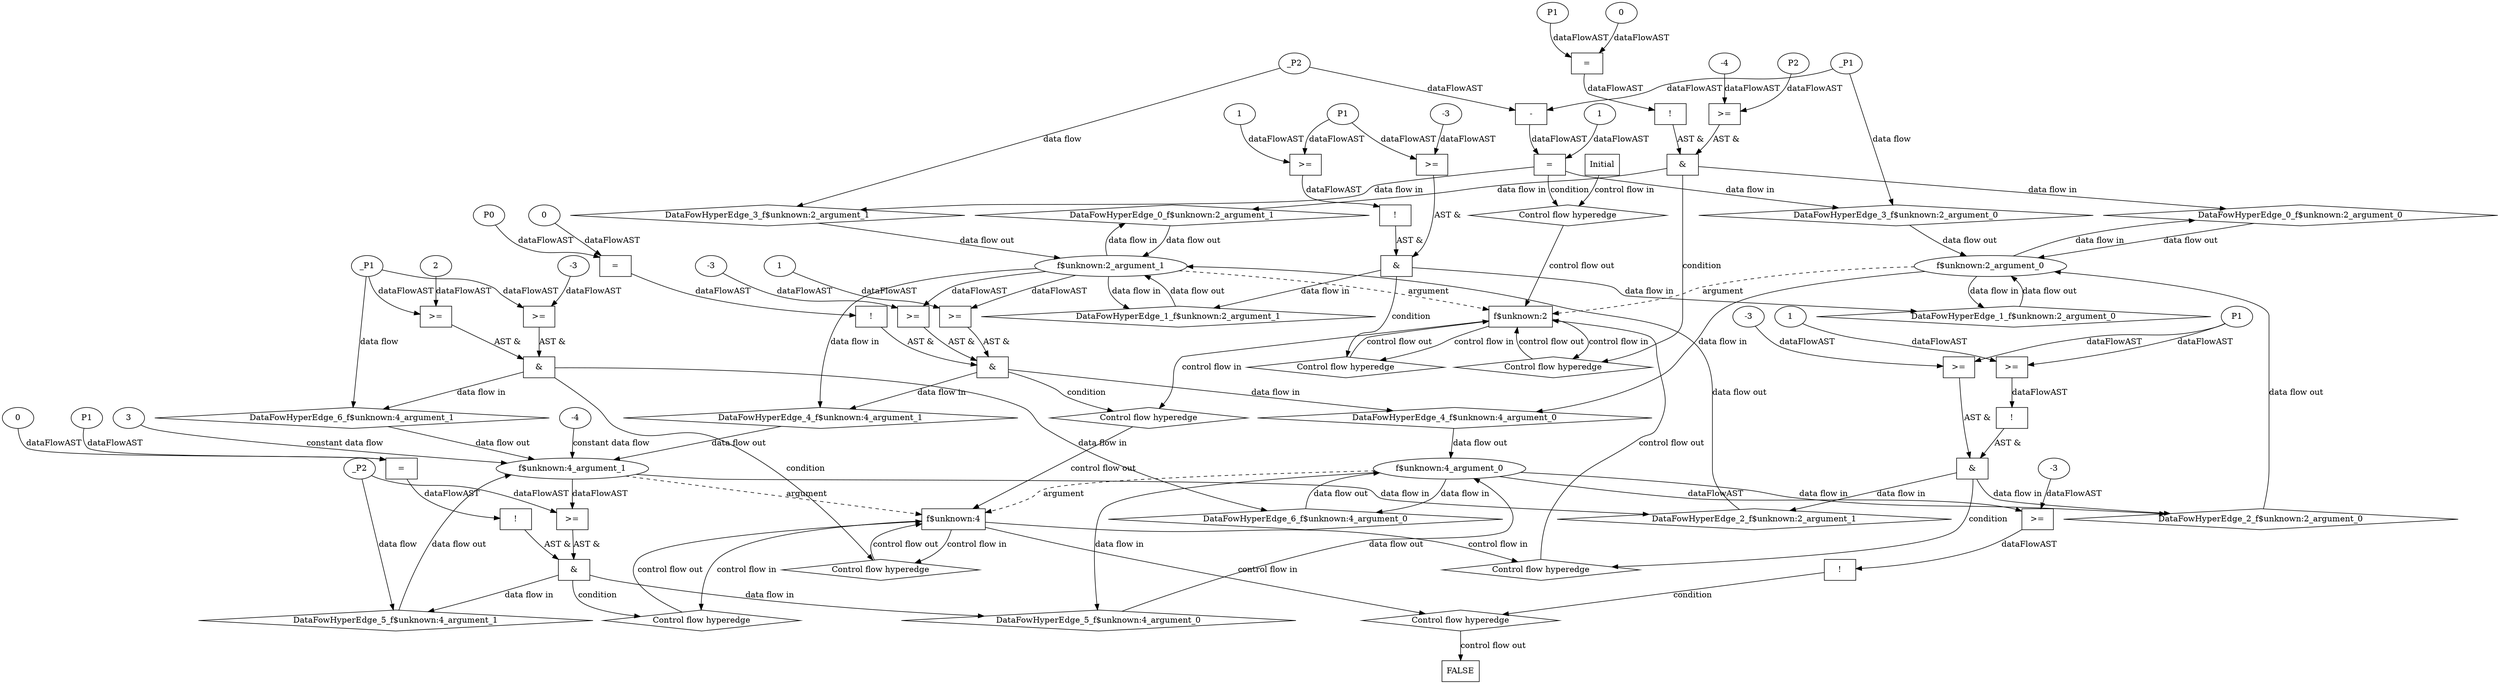 digraph dag {
"f$unknown:2" [label="f$unknown:2" nodeName="f$unknown:2" class=cfn  shape="rect"];
"f$unknown:4" [label="f$unknown:4" nodeName="f$unknown:4" class=cfn  shape="rect"];
FALSE [label="FALSE" nodeName=FALSE class=cfn  shape="rect"];
Initial [label="Initial" nodeName=Initial class=cfn  shape="rect"];
ControlFowHyperEdge_0 [label="Control flow hyperedge" nodeName=ControlFowHyperEdge_0 class=controlFlowHyperEdge shape="diamond"];
"f$unknown:2" -> ControlFowHyperEdge_0 [label="control flow in"]
ControlFowHyperEdge_0 -> "f$unknown:2" [label="control flow out"]
ControlFowHyperEdge_1 [label="Control flow hyperedge" nodeName=ControlFowHyperEdge_1 class=controlFlowHyperEdge shape="diamond"];
"f$unknown:2" -> ControlFowHyperEdge_1 [label="control flow in"]
ControlFowHyperEdge_1 -> "f$unknown:2" [label="control flow out"]
ControlFowHyperEdge_2 [label="Control flow hyperedge" nodeName=ControlFowHyperEdge_2 class=controlFlowHyperEdge shape="diamond"];
"f$unknown:4" -> ControlFowHyperEdge_2 [label="control flow in"]
ControlFowHyperEdge_2 -> "f$unknown:2" [label="control flow out"]
ControlFowHyperEdge_3 [label="Control flow hyperedge" nodeName=ControlFowHyperEdge_3 class=controlFlowHyperEdge shape="diamond"];
"Initial" -> ControlFowHyperEdge_3 [label="control flow in"]
ControlFowHyperEdge_3 -> "f$unknown:2" [label="control flow out"]
ControlFowHyperEdge_4 [label="Control flow hyperedge" nodeName=ControlFowHyperEdge_4 class=controlFlowHyperEdge shape="diamond"];
"f$unknown:2" -> ControlFowHyperEdge_4 [label="control flow in"]
ControlFowHyperEdge_4 -> "f$unknown:4" [label="control flow out"]
ControlFowHyperEdge_5 [label="Control flow hyperedge" nodeName=ControlFowHyperEdge_5 class=controlFlowHyperEdge shape="diamond"];
"f$unknown:4" -> ControlFowHyperEdge_5 [label="control flow in"]
ControlFowHyperEdge_5 -> "f$unknown:4" [label="control flow out"]
ControlFowHyperEdge_6 [label="Control flow hyperedge" nodeName=ControlFowHyperEdge_6 class=controlFlowHyperEdge shape="diamond"];
"f$unknown:4" -> ControlFowHyperEdge_6 [label="control flow in"]
ControlFowHyperEdge_6 -> "f$unknown:4" [label="control flow out"]
ControlFowHyperEdge_7 [label="Control flow hyperedge" nodeName=ControlFowHyperEdge_7 class=controlFlowHyperEdge shape="diamond"];
"f$unknown:4" -> ControlFowHyperEdge_7 [label="control flow in"]
ControlFowHyperEdge_7 -> "FALSE" [label="control flow out"]
"f$unknown:2_argument_0" [label="f$unknown:2_argument_0" nodeName=argument0 class=argument  head="f$unknown:2" shape="oval"];
"f$unknown:2_argument_0" -> "f$unknown:2"[label="argument" style="dashed"]
"f$unknown:2_argument_1" [label="f$unknown:2_argument_1" nodeName=argument1 class=argument  head="f$unknown:2" shape="oval"];
"f$unknown:2_argument_1" -> "f$unknown:2"[label="argument" style="dashed"]
"f$unknown:4_argument_0" [label="f$unknown:4_argument_0" nodeName=argument0 class=argument  head="f$unknown:4" shape="oval"];
"f$unknown:4_argument_0" -> "f$unknown:4"[label="argument" style="dashed"]
"f$unknown:4_argument_1" [label="f$unknown:4_argument_1" nodeName=argument1 class=argument  head="f$unknown:4" shape="oval"];
"f$unknown:4_argument_1" -> "f$unknown:4"[label="argument" style="dashed"]

"xxxf$unknown:2___f$unknown:2_0xxx_and" [label="&" nodeName="xxxf$unknown:2___f$unknown:2_0xxx_and" class=Operator shape="rect"];
"xxxf$unknown:2___f$unknown:2_0xxxguard_0_node_0" [label="!" nodeName="xxxf$unknown:2___f$unknown:2_0xxxguard_0_node_0" class=Operator shape="rect"];
"xxxf$unknown:2___f$unknown:2_0xxxguard_0_node_1" [label="=" nodeName="xxxf$unknown:2___f$unknown:2_0xxxguard_0_node_1" class=Operator  shape="rect"];
"xxxf$unknown:2___f$unknown:2_0xxxguard_0_node_2" [label="P1" nodeName="xxxf$unknown:2___f$unknown:2_0xxxguard_0_node_2" class=Constant ];
"xxxf$unknown:2___f$unknown:2_0xxxguard_0_node_3" [label="0" nodeName="xxxf$unknown:2___f$unknown:2_0xxxguard_0_node_3" class=Literal ];
"xxxf$unknown:2___f$unknown:2_0xxxguard_0_node_1" -> "xxxf$unknown:2___f$unknown:2_0xxxguard_0_node_0"[label="dataFlowAST"]
"xxxf$unknown:2___f$unknown:2_0xxxguard_0_node_2" -> "xxxf$unknown:2___f$unknown:2_0xxxguard_0_node_1"[label="dataFlowAST"]
"xxxf$unknown:2___f$unknown:2_0xxxguard_0_node_3" -> "xxxf$unknown:2___f$unknown:2_0xxxguard_0_node_1"[label="dataFlowAST"]

"xxxf$unknown:2___f$unknown:2_0xxxguard_0_node_0" -> "xxxf$unknown:2___f$unknown:2_0xxx_and" [label="AST &"];
"xxxf$unknown:2___f$unknown:2_0xxxguard1_node_0" [label=">=" nodeName="xxxf$unknown:2___f$unknown:2_0xxxguard1_node_0" class=Operator  shape="rect"];
"xxxf$unknown:2___f$unknown:2_0xxxguard1_node_1" [label="-4" nodeName="xxxf$unknown:2___f$unknown:2_0xxxguard1_node_1" class=Literal ];
"xxxf$unknown:2___f$unknown:2_0xxxguard1_node_2" [label="P2" nodeName="xxxf$unknown:2___f$unknown:2_0xxxguard1_node_2" class=Constant ];
"xxxf$unknown:2___f$unknown:2_0xxxguard1_node_1" -> "xxxf$unknown:2___f$unknown:2_0xxxguard1_node_0"[label="dataFlowAST"]
"xxxf$unknown:2___f$unknown:2_0xxxguard1_node_2" -> "xxxf$unknown:2___f$unknown:2_0xxxguard1_node_0"[label="dataFlowAST"]

"xxxf$unknown:2___f$unknown:2_0xxxguard1_node_0" -> "xxxf$unknown:2___f$unknown:2_0xxx_and" [label="AST &"];
"xxxf$unknown:2___f$unknown:2_0xxx_and" -> "ControlFowHyperEdge_0" [label="condition"];
"xxxf$unknown:2___f$unknown:2_1xxx_and" [label="&" nodeName="xxxf$unknown:2___f$unknown:2_1xxx_and" class=Operator shape="rect"];
"xxxf$unknown:2___f$unknown:2_1xxxguard_0_node_0" [label="!" nodeName="xxxf$unknown:2___f$unknown:2_1xxxguard_0_node_0" class=Operator shape="rect"];
"xxxf$unknown:2___f$unknown:2_1xxxguard_0_node_1" [label=">=" nodeName="xxxf$unknown:2___f$unknown:2_1xxxguard_0_node_1" class=Operator  shape="rect"];
"xxxf$unknown:2___f$unknown:2_1xxxguard_0_node_2" [label="1" nodeName="xxxf$unknown:2___f$unknown:2_1xxxguard_0_node_2" class=Literal ];
"xxxf$unknown:2___f$unknown:2_1xxxguard_0_node_3" [label="P1" nodeName="xxxf$unknown:2___f$unknown:2_1xxxguard_0_node_3" class=Constant ];
"xxxf$unknown:2___f$unknown:2_1xxxguard_0_node_1" -> "xxxf$unknown:2___f$unknown:2_1xxxguard_0_node_0"[label="dataFlowAST"]
"xxxf$unknown:2___f$unknown:2_1xxxguard_0_node_2" -> "xxxf$unknown:2___f$unknown:2_1xxxguard_0_node_1"[label="dataFlowAST"]
"xxxf$unknown:2___f$unknown:2_1xxxguard_0_node_3" -> "xxxf$unknown:2___f$unknown:2_1xxxguard_0_node_1"[label="dataFlowAST"]

"xxxf$unknown:2___f$unknown:2_1xxxguard_0_node_0" -> "xxxf$unknown:2___f$unknown:2_1xxx_and" [label="AST &"];
"xxxf$unknown:2___f$unknown:2_1xxxguard1_node_0" [label=">=" nodeName="xxxf$unknown:2___f$unknown:2_1xxxguard1_node_0" class=Operator  shape="rect"];
"xxxf$unknown:2___f$unknown:2_1xxxguard1_node_2" [label="-3" nodeName="xxxf$unknown:2___f$unknown:2_1xxxguard1_node_2" class=Literal ];
"xxxf$unknown:2___f$unknown:2_1xxxguard_0_node_3" -> "xxxf$unknown:2___f$unknown:2_1xxxguard1_node_0"[label="dataFlowAST"]
"xxxf$unknown:2___f$unknown:2_1xxxguard1_node_2" -> "xxxf$unknown:2___f$unknown:2_1xxxguard1_node_0"[label="dataFlowAST"]

"xxxf$unknown:2___f$unknown:2_1xxxguard1_node_0" -> "xxxf$unknown:2___f$unknown:2_1xxx_and" [label="AST &"];
"xxxf$unknown:2___f$unknown:2_1xxx_and" -> "ControlFowHyperEdge_1" [label="condition"];
"xxxf$unknown:2___f$unknown:4_2xxx_and" [label="&" nodeName="xxxf$unknown:2___f$unknown:4_2xxx_and" class=Operator shape="rect"];
"xxxf$unknown:2___f$unknown:4_2xxxguard_0_node_0" [label="!" nodeName="xxxf$unknown:2___f$unknown:4_2xxxguard_0_node_0" class=Operator shape="rect"];
"xxxf$unknown:2___f$unknown:4_2xxxguard_0_node_1" [label=">=" nodeName="xxxf$unknown:2___f$unknown:4_2xxxguard_0_node_1" class=Operator  shape="rect"];
"xxxf$unknown:2___f$unknown:4_2xxxguard_0_node_2" [label="1" nodeName="xxxf$unknown:2___f$unknown:4_2xxxguard_0_node_2" class=Literal ];
"xxxf$unknown:2___f$unknown:4_2xxxguard_0_node_3" [label="P1" nodeName="xxxf$unknown:2___f$unknown:4_2xxxguard_0_node_3" class=Constant ];
"xxxf$unknown:2___f$unknown:4_2xxxguard_0_node_1" -> "xxxf$unknown:2___f$unknown:4_2xxxguard_0_node_0"[label="dataFlowAST"]
"xxxf$unknown:2___f$unknown:4_2xxxguard_0_node_2" -> "xxxf$unknown:2___f$unknown:4_2xxxguard_0_node_1"[label="dataFlowAST"]
"xxxf$unknown:2___f$unknown:4_2xxxguard_0_node_3" -> "xxxf$unknown:2___f$unknown:4_2xxxguard_0_node_1"[label="dataFlowAST"]

"xxxf$unknown:2___f$unknown:4_2xxxguard_0_node_0" -> "xxxf$unknown:2___f$unknown:4_2xxx_and" [label="AST &"];
"xxxf$unknown:2___f$unknown:4_2xxxguard1_node_0" [label=">=" nodeName="xxxf$unknown:2___f$unknown:4_2xxxguard1_node_0" class=Operator  shape="rect"];
"xxxf$unknown:2___f$unknown:4_2xxxguard1_node_2" [label="-3" nodeName="xxxf$unknown:2___f$unknown:4_2xxxguard1_node_2" class=Literal ];
"xxxf$unknown:2___f$unknown:4_2xxxguard_0_node_3" -> "xxxf$unknown:2___f$unknown:4_2xxxguard1_node_0"[label="dataFlowAST"]
"xxxf$unknown:2___f$unknown:4_2xxxguard1_node_2" -> "xxxf$unknown:2___f$unknown:4_2xxxguard1_node_0"[label="dataFlowAST"]

"xxxf$unknown:2___f$unknown:4_2xxxguard1_node_0" -> "xxxf$unknown:2___f$unknown:4_2xxx_and" [label="AST &"];
"xxxf$unknown:2___f$unknown:4_2xxx_and" -> "ControlFowHyperEdge_2" [label="condition"];
"xxxf$unknown:2___Initial_3xxxguard_0_node_0" [label="=" nodeName="xxxf$unknown:2___Initial_3xxxguard_0_node_0" class=Operator  shape="rect"];
"xxxf$unknown:2___Initial_3xxxguard_0_node_1" [label="-" nodeName="xxxf$unknown:2___Initial_3xxxguard_0_node_1" class= Operator shape="rect"];
"xxxf$unknown:2___Initial_3xxxguard_0_node_4" [label="1" nodeName="xxxf$unknown:2___Initial_3xxxguard_0_node_4" class=Literal ];
"xxxf$unknown:2___Initial_3xxxguard_0_node_1" -> "xxxf$unknown:2___Initial_3xxxguard_0_node_0"[label="dataFlowAST"]
"xxxf$unknown:2___Initial_3xxxguard_0_node_4" -> "xxxf$unknown:2___Initial_3xxxguard_0_node_0"[label="dataFlowAST"]
"xxxf$unknown:2___Initial_3xxxdataFlow_0_node_0" -> "xxxf$unknown:2___Initial_3xxxguard_0_node_1"[label="dataFlowAST"]
"xxxf$unknown:2___Initial_3xxxdataFlow1_node_0" -> "xxxf$unknown:2___Initial_3xxxguard_0_node_1"[label="dataFlowAST"]

"xxxf$unknown:2___Initial_3xxxguard_0_node_0" -> "ControlFowHyperEdge_3" [label="condition"];
"xxxf$unknown:2___Initial_3xxxdataFlow_0_node_0" [label="_P1" nodeName="xxxf$unknown:2___Initial_3xxxdataFlow_0_node_0" class=Constant ];

"xxxf$unknown:2___Initial_3xxxdataFlow_0_node_0" -> "DataFowHyperEdge_3_f$unknown:2_argument_0" [label="data flow"];
"xxxf$unknown:2___Initial_3xxxdataFlow1_node_0" [label="_P2" nodeName="xxxf$unknown:2___Initial_3xxxdataFlow1_node_0" class=Constant ];

"xxxf$unknown:2___Initial_3xxxdataFlow1_node_0" -> "DataFowHyperEdge_3_f$unknown:2_argument_1" [label="data flow"];
"xxxf$unknown:4___f$unknown:2_4xxx_and" [label="&" nodeName="xxxf$unknown:4___f$unknown:2_4xxx_and" class=Operator shape="rect"];
"xxxf$unknown:4___f$unknown:2_4xxxguard_0_node_0" [label="!" nodeName="xxxf$unknown:4___f$unknown:2_4xxxguard_0_node_0" class=Operator shape="rect"];
"xxxf$unknown:4___f$unknown:2_4xxxguard_0_node_1" [label="=" nodeName="xxxf$unknown:4___f$unknown:2_4xxxguard_0_node_1" class=Operator  shape="rect"];
"xxxf$unknown:4___f$unknown:2_4xxxguard_0_node_2" [label="P0" nodeName="xxxf$unknown:4___f$unknown:2_4xxxguard_0_node_2" class=Constant ];
"xxxf$unknown:4___f$unknown:2_4xxxguard_0_node_3" [label="0" nodeName="xxxf$unknown:4___f$unknown:2_4xxxguard_0_node_3" class=Literal ];
"xxxf$unknown:4___f$unknown:2_4xxxguard_0_node_1" -> "xxxf$unknown:4___f$unknown:2_4xxxguard_0_node_0"[label="dataFlowAST"]
"xxxf$unknown:4___f$unknown:2_4xxxguard_0_node_2" -> "xxxf$unknown:4___f$unknown:2_4xxxguard_0_node_1"[label="dataFlowAST"]
"xxxf$unknown:4___f$unknown:2_4xxxguard_0_node_3" -> "xxxf$unknown:4___f$unknown:2_4xxxguard_0_node_1"[label="dataFlowAST"]

"xxxf$unknown:4___f$unknown:2_4xxxguard_0_node_0" -> "xxxf$unknown:4___f$unknown:2_4xxx_and" [label="AST &"];
"xxxf$unknown:4___f$unknown:2_4xxxguard1_node_0" [label=">=" nodeName="xxxf$unknown:4___f$unknown:2_4xxxguard1_node_0" class=Operator  shape="rect"];
"xxxf$unknown:4___f$unknown:2_4xxxguard1_node_1" [label="1" nodeName="xxxf$unknown:4___f$unknown:2_4xxxguard1_node_1" class=Literal ];
"xxxf$unknown:4___f$unknown:2_4xxxguard1_node_1" -> "xxxf$unknown:4___f$unknown:2_4xxxguard1_node_0"[label="dataFlowAST"]
"f$unknown:2_argument_1" -> "xxxf$unknown:4___f$unknown:2_4xxxguard1_node_0"[label="dataFlowAST"]

"xxxf$unknown:4___f$unknown:2_4xxxguard1_node_0" -> "xxxf$unknown:4___f$unknown:2_4xxx_and" [label="AST &"];
"xxxf$unknown:4___f$unknown:2_4xxxguard2_node_0" [label=">=" nodeName="xxxf$unknown:4___f$unknown:2_4xxxguard2_node_0" class=Operator  shape="rect"];
"xxxf$unknown:4___f$unknown:2_4xxxguard2_node_2" [label="-3" nodeName="xxxf$unknown:4___f$unknown:2_4xxxguard2_node_2" class=Literal ];
"f$unknown:2_argument_1" -> "xxxf$unknown:4___f$unknown:2_4xxxguard2_node_0"[label="dataFlowAST"]
"xxxf$unknown:4___f$unknown:2_4xxxguard2_node_2" -> "xxxf$unknown:4___f$unknown:2_4xxxguard2_node_0"[label="dataFlowAST"]

"xxxf$unknown:4___f$unknown:2_4xxxguard2_node_0" -> "xxxf$unknown:4___f$unknown:2_4xxx_and" [label="AST &"];
"xxxf$unknown:4___f$unknown:2_4xxx_and" -> "ControlFowHyperEdge_4" [label="condition"];
"xxxf$unknown:4___f$unknown:4_5xxx_and" [label="&" nodeName="xxxf$unknown:4___f$unknown:4_5xxx_and" class=Operator shape="rect"];
"xxxf$unknown:4___f$unknown:4_5xxxguard_0_node_0" [label="!" nodeName="xxxf$unknown:4___f$unknown:4_5xxxguard_0_node_0" class=Operator shape="rect"];
"xxxf$unknown:4___f$unknown:4_5xxxguard_0_node_1" [label="=" nodeName="xxxf$unknown:4___f$unknown:4_5xxxguard_0_node_1" class=Operator  shape="rect"];
"xxxf$unknown:4___f$unknown:4_5xxxguard_0_node_2" [label="P1" nodeName="xxxf$unknown:4___f$unknown:4_5xxxguard_0_node_2" class=Constant ];
"xxxf$unknown:4___f$unknown:4_5xxxguard_0_node_3" [label="0" nodeName="xxxf$unknown:4___f$unknown:4_5xxxguard_0_node_3" class=Literal ];
"xxxf$unknown:4___f$unknown:4_5xxxguard_0_node_1" -> "xxxf$unknown:4___f$unknown:4_5xxxguard_0_node_0"[label="dataFlowAST"]
"xxxf$unknown:4___f$unknown:4_5xxxguard_0_node_2" -> "xxxf$unknown:4___f$unknown:4_5xxxguard_0_node_1"[label="dataFlowAST"]
"xxxf$unknown:4___f$unknown:4_5xxxguard_0_node_3" -> "xxxf$unknown:4___f$unknown:4_5xxxguard_0_node_1"[label="dataFlowAST"]

"xxxf$unknown:4___f$unknown:4_5xxxguard_0_node_0" -> "xxxf$unknown:4___f$unknown:4_5xxx_and" [label="AST &"];
"xxxf$unknown:4___f$unknown:4_5xxxguard1_node_0" [label=">=" nodeName="xxxf$unknown:4___f$unknown:4_5xxxguard1_node_0" class=Operator  shape="rect"];
"f$unknown:4_argument_1" -> "xxxf$unknown:4___f$unknown:4_5xxxguard1_node_0"[label="dataFlowAST"]
"xxxf$unknown:4___f$unknown:4_5xxxdataFlow_0_node_0" -> "xxxf$unknown:4___f$unknown:4_5xxxguard1_node_0"[label="dataFlowAST"]

"xxxf$unknown:4___f$unknown:4_5xxxguard1_node_0" -> "xxxf$unknown:4___f$unknown:4_5xxx_and" [label="AST &"];
"xxxf$unknown:4___f$unknown:4_5xxx_and" -> "ControlFowHyperEdge_5" [label="condition"];
"xxxf$unknown:4___f$unknown:4_5xxxdataFlow_0_node_0" [label="_P2" nodeName="xxxf$unknown:4___f$unknown:4_5xxxdataFlow_0_node_0" class=Constant ];

"xxxf$unknown:4___f$unknown:4_5xxxdataFlow_0_node_0" -> "DataFowHyperEdge_5_f$unknown:4_argument_1" [label="data flow"];
"xxxf$unknown:4___f$unknown:4_6xxx_and" [label="&" nodeName="xxxf$unknown:4___f$unknown:4_6xxx_and" class=Operator shape="rect"];
"xxxf$unknown:4___f$unknown:4_6xxxguard_0_node_0" [label=">=" nodeName="xxxf$unknown:4___f$unknown:4_6xxxguard_0_node_0" class=Operator  shape="rect"];
"xxxf$unknown:4___f$unknown:4_6xxxguard_0_node_2" [label="2" nodeName="xxxf$unknown:4___f$unknown:4_6xxxguard_0_node_2" class=Literal ];
"xxxf$unknown:4___f$unknown:4_6xxxdataFlow_0_node_0" -> "xxxf$unknown:4___f$unknown:4_6xxxguard_0_node_0"[label="dataFlowAST"]
"xxxf$unknown:4___f$unknown:4_6xxxguard_0_node_2" -> "xxxf$unknown:4___f$unknown:4_6xxxguard_0_node_0"[label="dataFlowAST"]

"xxxf$unknown:4___f$unknown:4_6xxxguard_0_node_0" -> "xxxf$unknown:4___f$unknown:4_6xxx_and" [label="AST &"];
"xxxf$unknown:4___f$unknown:4_6xxxguard1_node_0" [label=">=" nodeName="xxxf$unknown:4___f$unknown:4_6xxxguard1_node_0" class=Operator  shape="rect"];
"xxxf$unknown:4___f$unknown:4_6xxxguard1_node_2" [label="-3" nodeName="xxxf$unknown:4___f$unknown:4_6xxxguard1_node_2" class=Literal ];
"xxxf$unknown:4___f$unknown:4_6xxxdataFlow_0_node_0" -> "xxxf$unknown:4___f$unknown:4_6xxxguard1_node_0"[label="dataFlowAST"]
"xxxf$unknown:4___f$unknown:4_6xxxguard1_node_2" -> "xxxf$unknown:4___f$unknown:4_6xxxguard1_node_0"[label="dataFlowAST"]

"xxxf$unknown:4___f$unknown:4_6xxxguard1_node_0" -> "xxxf$unknown:4___f$unknown:4_6xxx_and" [label="AST &"];
"xxxf$unknown:4___f$unknown:4_6xxx_and" -> "ControlFowHyperEdge_6" [label="condition"];
"xxxf$unknown:4___f$unknown:4_6xxxdataFlow_0_node_0" [label="_P1" nodeName="xxxf$unknown:4___f$unknown:4_6xxxdataFlow_0_node_0" class=Constant ];

"xxxf$unknown:4___f$unknown:4_6xxxdataFlow_0_node_0" -> "DataFowHyperEdge_6_f$unknown:4_argument_1" [label="data flow"];
"xxxFALSE___f$unknown:4_7xxxguard_0_node_0" [label="!" nodeName="xxxFALSE___f$unknown:4_7xxxguard_0_node_0" class=Operator shape="rect"];
"xxxFALSE___f$unknown:4_7xxxguard_0_node_1" [label=">=" nodeName="xxxFALSE___f$unknown:4_7xxxguard_0_node_1" class=Operator  shape="rect"];
"xxxFALSE___f$unknown:4_7xxxguard_0_node_3" [label="-3" nodeName="xxxFALSE___f$unknown:4_7xxxguard_0_node_3" class=Literal ];
"xxxFALSE___f$unknown:4_7xxxguard_0_node_1" -> "xxxFALSE___f$unknown:4_7xxxguard_0_node_0"[label="dataFlowAST"]
"f$unknown:4_argument_0" -> "xxxFALSE___f$unknown:4_7xxxguard_0_node_1"[label="dataFlowAST"]
"xxxFALSE___f$unknown:4_7xxxguard_0_node_3" -> "xxxFALSE___f$unknown:4_7xxxguard_0_node_1"[label="dataFlowAST"]

"xxxFALSE___f$unknown:4_7xxxguard_0_node_0" -> "ControlFowHyperEdge_7" [label="condition"];
"DataFowHyperEdge_0_f$unknown:2_argument_0" [label="DataFowHyperEdge_0_f$unknown:2_argument_0" nodeName="DataFowHyperEdge_0_f$unknown:2_argument_0" class=DataFlowHyperedge shape="diamond"];
"DataFowHyperEdge_0_f$unknown:2_argument_0" -> "f$unknown:2_argument_0"[label="data flow out"]
"xxxf$unknown:2___f$unknown:2_0xxx_and" -> "DataFowHyperEdge_0_f$unknown:2_argument_0"[label="data flow in"]
"DataFowHyperEdge_0_f$unknown:2_argument_1" [label="DataFowHyperEdge_0_f$unknown:2_argument_1" nodeName="DataFowHyperEdge_0_f$unknown:2_argument_1" class=DataFlowHyperedge shape="diamond"];
"DataFowHyperEdge_0_f$unknown:2_argument_1" -> "f$unknown:2_argument_1"[label="data flow out"]
"xxxf$unknown:2___f$unknown:2_0xxx_and" -> "DataFowHyperEdge_0_f$unknown:2_argument_1"[label="data flow in"]
"DataFowHyperEdge_1_f$unknown:2_argument_0" [label="DataFowHyperEdge_1_f$unknown:2_argument_0" nodeName="DataFowHyperEdge_1_f$unknown:2_argument_0" class=DataFlowHyperedge shape="diamond"];
"DataFowHyperEdge_1_f$unknown:2_argument_0" -> "f$unknown:2_argument_0"[label="data flow out"]
"xxxf$unknown:2___f$unknown:2_1xxx_and" -> "DataFowHyperEdge_1_f$unknown:2_argument_0"[label="data flow in"]
"DataFowHyperEdge_1_f$unknown:2_argument_1" [label="DataFowHyperEdge_1_f$unknown:2_argument_1" nodeName="DataFowHyperEdge_1_f$unknown:2_argument_1" class=DataFlowHyperedge shape="diamond"];
"DataFowHyperEdge_1_f$unknown:2_argument_1" -> "f$unknown:2_argument_1"[label="data flow out"]
"xxxf$unknown:2___f$unknown:2_1xxx_and" -> "DataFowHyperEdge_1_f$unknown:2_argument_1"[label="data flow in"]
"DataFowHyperEdge_2_f$unknown:2_argument_0" [label="DataFowHyperEdge_2_f$unknown:2_argument_0" nodeName="DataFowHyperEdge_2_f$unknown:2_argument_0" class=DataFlowHyperedge shape="diamond"];
"DataFowHyperEdge_2_f$unknown:2_argument_0" -> "f$unknown:2_argument_0"[label="data flow out"]
"xxxf$unknown:2___f$unknown:4_2xxx_and" -> "DataFowHyperEdge_2_f$unknown:2_argument_0"[label="data flow in"]
"DataFowHyperEdge_2_f$unknown:2_argument_1" [label="DataFowHyperEdge_2_f$unknown:2_argument_1" nodeName="DataFowHyperEdge_2_f$unknown:2_argument_1" class=DataFlowHyperedge shape="diamond"];
"DataFowHyperEdge_2_f$unknown:2_argument_1" -> "f$unknown:2_argument_1"[label="data flow out"]
"xxxf$unknown:2___f$unknown:4_2xxx_and" -> "DataFowHyperEdge_2_f$unknown:2_argument_1"[label="data flow in"]
"DataFowHyperEdge_3_f$unknown:2_argument_0" [label="DataFowHyperEdge_3_f$unknown:2_argument_0" nodeName="DataFowHyperEdge_3_f$unknown:2_argument_0" class=DataFlowHyperedge shape="diamond"];
"DataFowHyperEdge_3_f$unknown:2_argument_0" -> "f$unknown:2_argument_0"[label="data flow out"]
"xxxf$unknown:2___Initial_3xxxguard_0_node_0" -> "DataFowHyperEdge_3_f$unknown:2_argument_0"[label="data flow in"]
"DataFowHyperEdge_3_f$unknown:2_argument_1" [label="DataFowHyperEdge_3_f$unknown:2_argument_1" nodeName="DataFowHyperEdge_3_f$unknown:2_argument_1" class=DataFlowHyperedge shape="diamond"];
"DataFowHyperEdge_3_f$unknown:2_argument_1" -> "f$unknown:2_argument_1"[label="data flow out"]
"xxxf$unknown:2___Initial_3xxxguard_0_node_0" -> "DataFowHyperEdge_3_f$unknown:2_argument_1"[label="data flow in"]
"DataFowHyperEdge_4_f$unknown:4_argument_0" [label="DataFowHyperEdge_4_f$unknown:4_argument_0" nodeName="DataFowHyperEdge_4_f$unknown:4_argument_0" class=DataFlowHyperedge shape="diamond"];
"DataFowHyperEdge_4_f$unknown:4_argument_0" -> "f$unknown:4_argument_0"[label="data flow out"]
"xxxf$unknown:4___f$unknown:2_4xxx_and" -> "DataFowHyperEdge_4_f$unknown:4_argument_0"[label="data flow in"]
"DataFowHyperEdge_4_f$unknown:4_argument_1" [label="DataFowHyperEdge_4_f$unknown:4_argument_1" nodeName="DataFowHyperEdge_4_f$unknown:4_argument_1" class=DataFlowHyperedge shape="diamond"];
"DataFowHyperEdge_4_f$unknown:4_argument_1" -> "f$unknown:4_argument_1"[label="data flow out"]
"xxxf$unknown:4___f$unknown:2_4xxx_and" -> "DataFowHyperEdge_4_f$unknown:4_argument_1"[label="data flow in"]
"DataFowHyperEdge_5_f$unknown:4_argument_0" [label="DataFowHyperEdge_5_f$unknown:4_argument_0" nodeName="DataFowHyperEdge_5_f$unknown:4_argument_0" class=DataFlowHyperedge shape="diamond"];
"DataFowHyperEdge_5_f$unknown:4_argument_0" -> "f$unknown:4_argument_0"[label="data flow out"]
"xxxf$unknown:4___f$unknown:4_5xxx_and" -> "DataFowHyperEdge_5_f$unknown:4_argument_0"[label="data flow in"]
"DataFowHyperEdge_5_f$unknown:4_argument_1" [label="DataFowHyperEdge_5_f$unknown:4_argument_1" nodeName="DataFowHyperEdge_5_f$unknown:4_argument_1" class=DataFlowHyperedge shape="diamond"];
"DataFowHyperEdge_5_f$unknown:4_argument_1" -> "f$unknown:4_argument_1"[label="data flow out"]
"xxxf$unknown:4___f$unknown:4_5xxx_and" -> "DataFowHyperEdge_5_f$unknown:4_argument_1"[label="data flow in"]
"DataFowHyperEdge_6_f$unknown:4_argument_0" [label="DataFowHyperEdge_6_f$unknown:4_argument_0" nodeName="DataFowHyperEdge_6_f$unknown:4_argument_0" class=DataFlowHyperedge shape="diamond"];
"DataFowHyperEdge_6_f$unknown:4_argument_0" -> "f$unknown:4_argument_0"[label="data flow out"]
"xxxf$unknown:4___f$unknown:4_6xxx_and" -> "DataFowHyperEdge_6_f$unknown:4_argument_0"[label="data flow in"]
"DataFowHyperEdge_6_f$unknown:4_argument_1" [label="DataFowHyperEdge_6_f$unknown:4_argument_1" nodeName="DataFowHyperEdge_6_f$unknown:4_argument_1" class=DataFlowHyperedge shape="diamond"];
"DataFowHyperEdge_6_f$unknown:4_argument_1" -> "f$unknown:4_argument_1"[label="data flow out"]
"xxxf$unknown:4___f$unknown:4_6xxx_and" -> "DataFowHyperEdge_6_f$unknown:4_argument_1"[label="data flow in"]
"xxxf$unknown:4___f$unknown:4_5xxxf$unknown:4_argument_1_constant_-4" [label="-4" nodeName="xxxf$unknown:4___f$unknown:4_5xxxf$unknown:4_argument_1_constant_-4" class=Constant];
"xxxf$unknown:4___f$unknown:4_5xxxf$unknown:4_argument_1_constant_-4" -> "f$unknown:4_argument_1" [label="constant data flow"];
"xxxFALSE___f$unknown:4_7xxxf$unknown:4_argument_1_constant_3" [label="3" nodeName="xxxFALSE___f$unknown:4_7xxxf$unknown:4_argument_1_constant_3" class=Constant];
"xxxFALSE___f$unknown:4_7xxxf$unknown:4_argument_1_constant_3" -> "f$unknown:4_argument_1" [label="constant data flow"];
"f$unknown:2_argument_0" -> "DataFowHyperEdge_0_f$unknown:2_argument_0"[label="data flow in"]
"f$unknown:2_argument_1" -> "DataFowHyperEdge_0_f$unknown:2_argument_1"[label="data flow in"]
"f$unknown:2_argument_0" -> "DataFowHyperEdge_1_f$unknown:2_argument_0"[label="data flow in"]
"f$unknown:2_argument_1" -> "DataFowHyperEdge_1_f$unknown:2_argument_1"[label="data flow in"]
"f$unknown:4_argument_0" -> "DataFowHyperEdge_2_f$unknown:2_argument_0"[label="data flow in"]
"f$unknown:4_argument_1" -> "DataFowHyperEdge_2_f$unknown:2_argument_1"[label="data flow in"]
"f$unknown:2_argument_0" -> "DataFowHyperEdge_4_f$unknown:4_argument_0"[label="data flow in"]
"f$unknown:2_argument_1" -> "DataFowHyperEdge_4_f$unknown:4_argument_1"[label="data flow in"]
"f$unknown:4_argument_0" -> "DataFowHyperEdge_5_f$unknown:4_argument_0"[label="data flow in"]
"f$unknown:4_argument_0" -> "DataFowHyperEdge_6_f$unknown:4_argument_0"[label="data flow in"]




}
